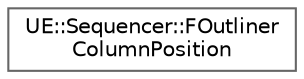 digraph "Graphical Class Hierarchy"
{
 // INTERACTIVE_SVG=YES
 // LATEX_PDF_SIZE
  bgcolor="transparent";
  edge [fontname=Helvetica,fontsize=10,labelfontname=Helvetica,labelfontsize=10];
  node [fontname=Helvetica,fontsize=10,shape=box,height=0.2,width=0.4];
  rankdir="LR";
  Node0 [id="Node000000",label="UE::Sequencer::FOutliner\lColumnPosition",height=0.2,width=0.4,color="grey40", fillcolor="white", style="filled",URL="$da/da9/structUE_1_1Sequencer_1_1FOutlinerColumnPosition.html",tooltip=" "];
}
